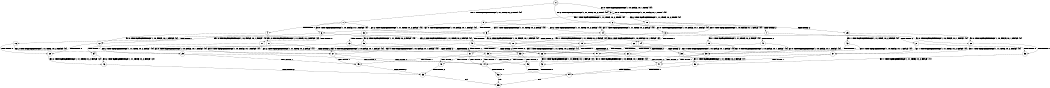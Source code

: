 digraph BCG {
size = "7, 10.5";
center = TRUE;
node [shape = circle];
0 [peripheries = 2];
0 -> 1 [label = "EX !1 !ATOMIC_EXCH_BRANCH (1, +1, TRUE, +0, 2, TRUE) !{0}"];
0 -> 2 [label = "EX !2 !ATOMIC_EXCH_BRANCH (1, +1, TRUE, +0, 2, TRUE) !{0}"];
0 -> 3 [label = "EX !0 !ATOMIC_EXCH_BRANCH (1, +0, FALSE, +0, 1, TRUE) !{0}"];
1 -> 4 [label = "TERMINATE !1"];
1 -> 5 [label = "EX !2 !ATOMIC_EXCH_BRANCH (1, +1, TRUE, +0, 2, FALSE) !{0}"];
1 -> 6 [label = "EX !0 !ATOMIC_EXCH_BRANCH (1, +0, FALSE, +0, 1, FALSE) !{0}"];
2 -> 7 [label = "TERMINATE !2"];
2 -> 5 [label = "EX !1 !ATOMIC_EXCH_BRANCH (1, +1, TRUE, +0, 2, FALSE) !{0}"];
2 -> 8 [label = "EX !0 !ATOMIC_EXCH_BRANCH (1, +0, FALSE, +0, 1, FALSE) !{0}"];
3 -> 9 [label = "EX !1 !ATOMIC_EXCH_BRANCH (1, +1, TRUE, +0, 2, TRUE) !{0}"];
3 -> 10 [label = "EX !2 !ATOMIC_EXCH_BRANCH (1, +1, TRUE, +0, 2, TRUE) !{0}"];
3 -> 3 [label = "EX !0 !ATOMIC_EXCH_BRANCH (1, +0, FALSE, +0, 1, TRUE) !{0}"];
4 -> 11 [label = "EX !2 !ATOMIC_EXCH_BRANCH (1, +1, TRUE, +0, 2, FALSE) !{0}"];
4 -> 12 [label = "EX !0 !ATOMIC_EXCH_BRANCH (1, +0, FALSE, +0, 1, FALSE) !{0}"];
5 -> 13 [label = "TERMINATE !1"];
5 -> 14 [label = "TERMINATE !2"];
5 -> 15 [label = "EX !0 !ATOMIC_EXCH_BRANCH (1, +0, FALSE, +0, 1, FALSE) !{0}"];
6 -> 16 [label = "TERMINATE !1"];
6 -> 17 [label = "TERMINATE !0"];
6 -> 18 [label = "EX !2 !ATOMIC_EXCH_BRANCH (1, +1, TRUE, +0, 2, FALSE) !{0}"];
7 -> 19 [label = "EX !1 !ATOMIC_EXCH_BRANCH (1, +1, TRUE, +0, 2, FALSE) !{0}"];
7 -> 20 [label = "EX !0 !ATOMIC_EXCH_BRANCH (1, +0, FALSE, +0, 1, FALSE) !{0}"];
8 -> 21 [label = "TERMINATE !2"];
8 -> 22 [label = "TERMINATE !0"];
8 -> 18 [label = "EX !1 !ATOMIC_EXCH_BRANCH (1, +1, TRUE, +0, 2, FALSE) !{0}"];
9 -> 23 [label = "TERMINATE !1"];
9 -> 24 [label = "EX !2 !ATOMIC_EXCH_BRANCH (1, +1, TRUE, +0, 2, FALSE) !{0}"];
9 -> 6 [label = "EX !0 !ATOMIC_EXCH_BRANCH (1, +0, FALSE, +0, 1, FALSE) !{0}"];
10 -> 25 [label = "TERMINATE !2"];
10 -> 24 [label = "EX !1 !ATOMIC_EXCH_BRANCH (1, +1, TRUE, +0, 2, FALSE) !{0}"];
10 -> 8 [label = "EX !0 !ATOMIC_EXCH_BRANCH (1, +0, FALSE, +0, 1, FALSE) !{0}"];
11 -> 26 [label = "TERMINATE !2"];
11 -> 27 [label = "EX !0 !ATOMIC_EXCH_BRANCH (1, +0, FALSE, +0, 1, FALSE) !{0}"];
12 -> 28 [label = "TERMINATE !0"];
12 -> 29 [label = "EX !2 !ATOMIC_EXCH_BRANCH (1, +1, TRUE, +0, 2, FALSE) !{0}"];
13 -> 26 [label = "TERMINATE !2"];
13 -> 27 [label = "EX !0 !ATOMIC_EXCH_BRANCH (1, +0, FALSE, +0, 1, FALSE) !{0}"];
14 -> 26 [label = "TERMINATE !1"];
14 -> 30 [label = "EX !0 !ATOMIC_EXCH_BRANCH (1, +0, FALSE, +0, 1, FALSE) !{0}"];
15 -> 31 [label = "TERMINATE !1"];
15 -> 32 [label = "TERMINATE !2"];
15 -> 33 [label = "TERMINATE !0"];
16 -> 28 [label = "TERMINATE !0"];
16 -> 29 [label = "EX !2 !ATOMIC_EXCH_BRANCH (1, +1, TRUE, +0, 2, FALSE) !{0}"];
17 -> 34 [label = "TERMINATE !1"];
17 -> 35 [label = "EX !2 !ATOMIC_EXCH_BRANCH (1, +1, TRUE, +0, 2, FALSE) !{1}"];
18 -> 31 [label = "TERMINATE !1"];
18 -> 32 [label = "TERMINATE !2"];
18 -> 33 [label = "TERMINATE !0"];
19 -> 26 [label = "TERMINATE !1"];
19 -> 30 [label = "EX !0 !ATOMIC_EXCH_BRANCH (1, +0, FALSE, +0, 1, FALSE) !{0}"];
20 -> 36 [label = "TERMINATE !0"];
20 -> 37 [label = "EX !1 !ATOMIC_EXCH_BRANCH (1, +1, TRUE, +0, 2, FALSE) !{0}"];
21 -> 36 [label = "TERMINATE !0"];
21 -> 37 [label = "EX !1 !ATOMIC_EXCH_BRANCH (1, +1, TRUE, +0, 2, FALSE) !{0}"];
22 -> 38 [label = "TERMINATE !2"];
22 -> 35 [label = "EX !1 !ATOMIC_EXCH_BRANCH (1, +1, TRUE, +0, 2, FALSE) !{1}"];
23 -> 39 [label = "EX !2 !ATOMIC_EXCH_BRANCH (1, +1, TRUE, +0, 2, FALSE) !{0}"];
23 -> 12 [label = "EX !0 !ATOMIC_EXCH_BRANCH (1, +0, FALSE, +0, 1, FALSE) !{0}"];
24 -> 40 [label = "TERMINATE !1"];
24 -> 41 [label = "TERMINATE !2"];
24 -> 15 [label = "EX !0 !ATOMIC_EXCH_BRANCH (1, +0, FALSE, +0, 1, FALSE) !{0}"];
25 -> 42 [label = "EX !1 !ATOMIC_EXCH_BRANCH (1, +1, TRUE, +0, 2, FALSE) !{0}"];
25 -> 20 [label = "EX !0 !ATOMIC_EXCH_BRANCH (1, +0, FALSE, +0, 1, FALSE) !{0}"];
26 -> 43 [label = "EX !0 !ATOMIC_EXCH_BRANCH (1, +0, FALSE, +0, 1, FALSE) !{0}"];
27 -> 44 [label = "TERMINATE !2"];
27 -> 45 [label = "TERMINATE !0"];
28 -> 46 [label = "EX !2 !ATOMIC_EXCH_BRANCH (1, +1, TRUE, +0, 2, FALSE) !{2}"];
29 -> 44 [label = "TERMINATE !2"];
29 -> 45 [label = "TERMINATE !0"];
30 -> 44 [label = "TERMINATE !1"];
30 -> 47 [label = "TERMINATE !0"];
31 -> 44 [label = "TERMINATE !2"];
31 -> 45 [label = "TERMINATE !0"];
32 -> 44 [label = "TERMINATE !1"];
32 -> 47 [label = "TERMINATE !0"];
33 -> 48 [label = "TERMINATE !1"];
33 -> 49 [label = "TERMINATE !2"];
34 -> 46 [label = "EX !2 !ATOMIC_EXCH_BRANCH (1, +1, TRUE, +0, 2, FALSE) !{2}"];
35 -> 48 [label = "TERMINATE !1"];
35 -> 49 [label = "TERMINATE !2"];
36 -> 50 [label = "EX !1 !ATOMIC_EXCH_BRANCH (1, +1, TRUE, +0, 2, FALSE) !{1}"];
37 -> 44 [label = "TERMINATE !1"];
37 -> 47 [label = "TERMINATE !0"];
38 -> 50 [label = "EX !1 !ATOMIC_EXCH_BRANCH (1, +1, TRUE, +0, 2, FALSE) !{1}"];
39 -> 51 [label = "TERMINATE !2"];
39 -> 27 [label = "EX !0 !ATOMIC_EXCH_BRANCH (1, +0, FALSE, +0, 1, FALSE) !{0}"];
40 -> 51 [label = "TERMINATE !2"];
40 -> 27 [label = "EX !0 !ATOMIC_EXCH_BRANCH (1, +0, FALSE, +0, 1, FALSE) !{0}"];
41 -> 51 [label = "TERMINATE !1"];
41 -> 30 [label = "EX !0 !ATOMIC_EXCH_BRANCH (1, +0, FALSE, +0, 1, FALSE) !{0}"];
42 -> 51 [label = "TERMINATE !1"];
42 -> 30 [label = "EX !0 !ATOMIC_EXCH_BRANCH (1, +0, FALSE, +0, 1, FALSE) !{0}"];
43 -> 52 [label = "TERMINATE !0"];
44 -> 52 [label = "TERMINATE !0"];
45 -> 53 [label = "TERMINATE !2"];
46 -> 53 [label = "TERMINATE !2"];
47 -> 54 [label = "TERMINATE !1"];
48 -> 53 [label = "TERMINATE !2"];
49 -> 54 [label = "TERMINATE !1"];
50 -> 54 [label = "TERMINATE !1"];
51 -> 43 [label = "EX !0 !ATOMIC_EXCH_BRANCH (1, +0, FALSE, +0, 1, FALSE) !{0}"];
52 -> 55 [label = "exit"];
53 -> 55 [label = "exit"];
54 -> 55 [label = "exit"];
}
